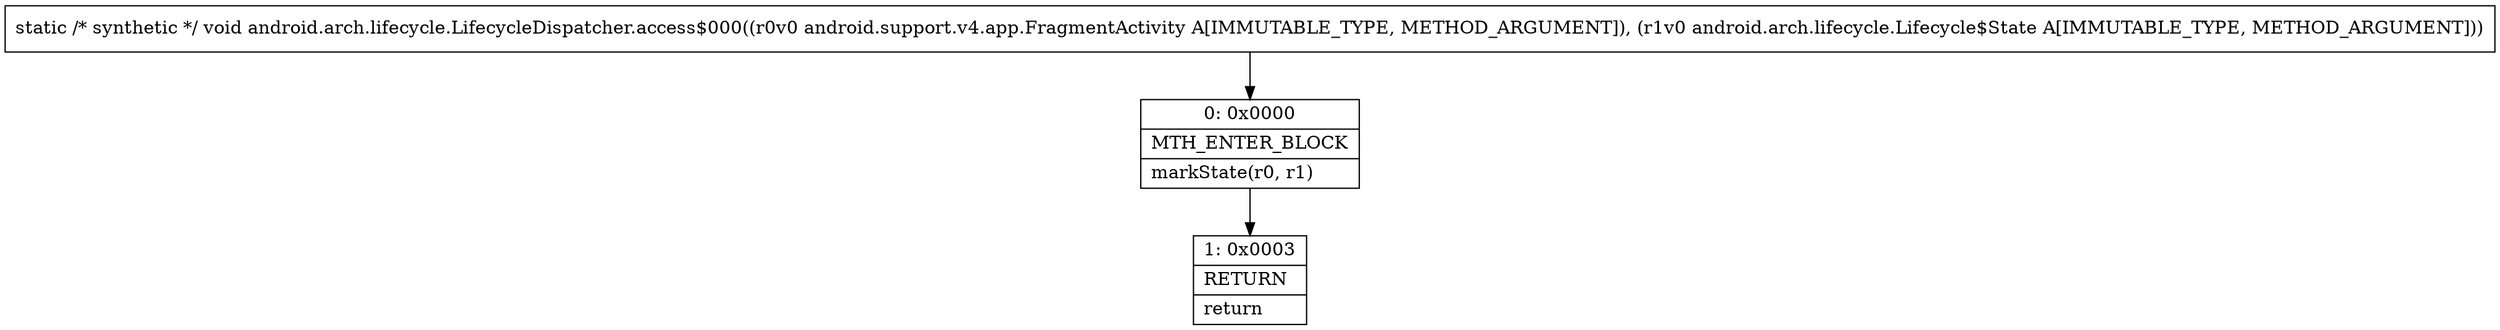 digraph "CFG forandroid.arch.lifecycle.LifecycleDispatcher.access$000(Landroid\/support\/v4\/app\/FragmentActivity;Landroid\/arch\/lifecycle\/Lifecycle$State;)V" {
Node_0 [shape=record,label="{0\:\ 0x0000|MTH_ENTER_BLOCK\l|markState(r0, r1)\l}"];
Node_1 [shape=record,label="{1\:\ 0x0003|RETURN\l|return\l}"];
MethodNode[shape=record,label="{static \/* synthetic *\/ void android.arch.lifecycle.LifecycleDispatcher.access$000((r0v0 android.support.v4.app.FragmentActivity A[IMMUTABLE_TYPE, METHOD_ARGUMENT]), (r1v0 android.arch.lifecycle.Lifecycle$State A[IMMUTABLE_TYPE, METHOD_ARGUMENT])) }"];
MethodNode -> Node_0;
Node_0 -> Node_1;
}

